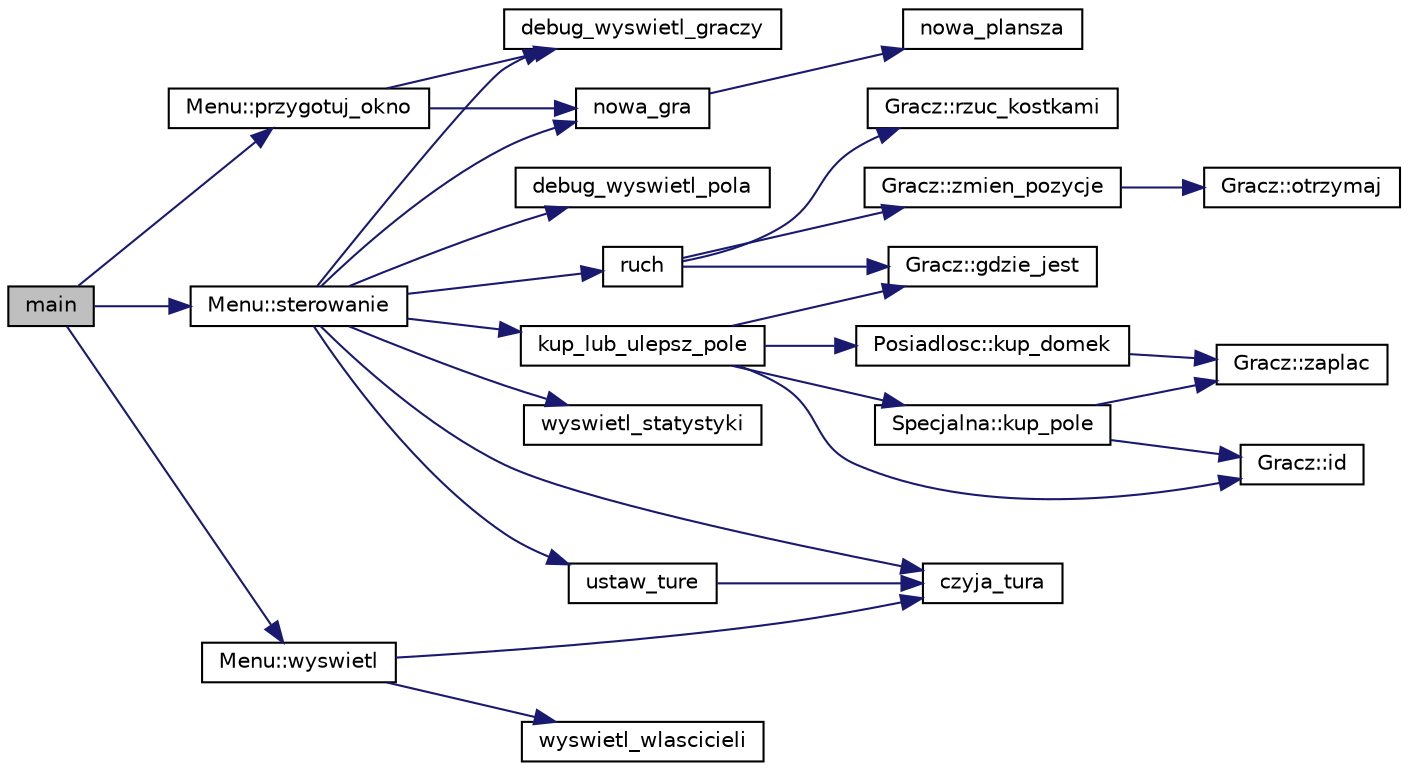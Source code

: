digraph "main"
{
 // LATEX_PDF_SIZE
  edge [fontname="Helvetica",fontsize="10",labelfontname="Helvetica",labelfontsize="10"];
  node [fontname="Helvetica",fontsize="10",shape=record];
  rankdir="LR";
  Node1 [label="main",height=0.2,width=0.4,color="black", fillcolor="grey75", style="filled", fontcolor="black",tooltip=" "];
  Node1 -> Node2 [color="midnightblue",fontsize="10",style="solid"];
  Node2 [label="Menu::przygotuj_okno",height=0.2,width=0.4,color="black", fillcolor="white", style="filled",URL="$class_menu.html#a274d24a9a25c6aa5e194ec3b66fc7245",tooltip="przygtowuje okno gry do wyświetlenia"];
  Node2 -> Node3 [color="midnightblue",fontsize="10",style="solid"];
  Node3 [label="debug_wyswietl_graczy",height=0.2,width=0.4,color="black", fillcolor="white", style="filled",URL="$funkcje_8cpp.html#a6c5dcb0a1f5377d9dca7485b7656a650",tooltip="(DEBUG) wyświetla statystyki graczy w konsoli"];
  Node2 -> Node4 [color="midnightblue",fontsize="10",style="solid"];
  Node4 [label="nowa_gra",height=0.2,width=0.4,color="black", fillcolor="white", style="filled",URL="$funkcje_8cpp.html#aacdd8db249aaae4d90457f4ab5b0ac8d",tooltip="tworzy nową grę"];
  Node4 -> Node5 [color="midnightblue",fontsize="10",style="solid"];
  Node5 [label="nowa_plansza",height=0.2,width=0.4,color="black", fillcolor="white", style="filled",URL="$funkcje_8cpp.html#a1ac3c8d2a2c3263aa1de332344622625",tooltip="tworzy nową planszę, wczytując ją z pliku .txt"];
  Node1 -> Node6 [color="midnightblue",fontsize="10",style="solid"];
  Node6 [label="Menu::sterowanie",height=0.2,width=0.4,color="black", fillcolor="white", style="filled",URL="$class_menu.html#a4dfd33c01ffd6a50b18eaf53a35bc4d2",tooltip="obsluguje sterowanie grą"];
  Node6 -> Node7 [color="midnightblue",fontsize="10",style="solid"];
  Node7 [label="czyja_tura",height=0.2,width=0.4,color="black", fillcolor="white", style="filled",URL="$funkcje_8cpp.html#aad3740b86a4266978288aafec74dffb8",tooltip="zwraca identyfikator gracza, który ma turę"];
  Node6 -> Node3 [color="midnightblue",fontsize="10",style="solid"];
  Node6 -> Node8 [color="midnightblue",fontsize="10",style="solid"];
  Node8 [label="debug_wyswietl_pola",height=0.2,width=0.4,color="black", fillcolor="white", style="filled",URL="$funkcje_8cpp.html#aff901c8ca46e154c08af4be938348a4e",tooltip="(DEBUG) wyświetla parametry pól w konsoli"];
  Node6 -> Node9 [color="midnightblue",fontsize="10",style="solid"];
  Node9 [label="kup_lub_ulepsz_pole",height=0.2,width=0.4,color="black", fillcolor="white", style="filled",URL="$funkcje_8cpp.html#a151549d2ec4f2ccde96af85cbbc33669",tooltip="kupuje lub ulepsza pole"];
  Node9 -> Node10 [color="midnightblue",fontsize="10",style="solid"];
  Node10 [label="Gracz::gdzie_jest",height=0.2,width=0.4,color="black", fillcolor="white", style="filled",URL="$class_gracz.html#afdc9d50cee093657a5e1739897221efe",tooltip="zwraca pozycje na ktorej znajduje sie gracz"];
  Node9 -> Node11 [color="midnightblue",fontsize="10",style="solid"];
  Node11 [label="Gracz::id",height=0.2,width=0.4,color="black", fillcolor="white", style="filled",URL="$class_gracz.html#a858548ee9ace1ac7acc8a744a34420f8",tooltip="zwraca identyfikator gracza"];
  Node9 -> Node12 [color="midnightblue",fontsize="10",style="solid"];
  Node12 [label="Posiadlosc::kup_domek",height=0.2,width=0.4,color="black", fillcolor="white", style="filled",URL="$class_posiadlosc.html#a4751faea37ac76af6db2278bae58bdb4",tooltip="kupuje domek na polu"];
  Node12 -> Node13 [color="midnightblue",fontsize="10",style="solid"];
  Node13 [label="Gracz::zaplac",height=0.2,width=0.4,color="black", fillcolor="white", style="filled",URL="$class_gracz.html#a18b1e1c55fe64c923060f8d627884002",tooltip="gracz placi podana kwote do banku"];
  Node9 -> Node14 [color="midnightblue",fontsize="10",style="solid"];
  Node14 [label="Specjalna::kup_pole",height=0.2,width=0.4,color="black", fillcolor="white", style="filled",URL="$class_specjalna.html#a23940b15662794ce9b7a2d49bb2a6e2a",tooltip="sprzedaje pole graczowi"];
  Node14 -> Node11 [color="midnightblue",fontsize="10",style="solid"];
  Node14 -> Node13 [color="midnightblue",fontsize="10",style="solid"];
  Node6 -> Node4 [color="midnightblue",fontsize="10",style="solid"];
  Node6 -> Node15 [color="midnightblue",fontsize="10",style="solid"];
  Node15 [label="ruch",height=0.2,width=0.4,color="black", fillcolor="white", style="filled",URL="$funkcje_8cpp.html#a7d91e89f12034613f087bae2cfc11bc8",tooltip="funkcja odpowiadająca za ruch gracza w jego turze"];
  Node15 -> Node10 [color="midnightblue",fontsize="10",style="solid"];
  Node15 -> Node16 [color="midnightblue",fontsize="10",style="solid"];
  Node16 [label="Gracz::rzuc_kostkami",height=0.2,width=0.4,color="black", fillcolor="white", style="filled",URL="$class_gracz.html#a9f5ee97ace374124b736081d70140c54",tooltip="zwraca liczbe wyrzucona przez gracza(2-12)"];
  Node15 -> Node17 [color="midnightblue",fontsize="10",style="solid"];
  Node17 [label="Gracz::zmien_pozycje",height=0.2,width=0.4,color="black", fillcolor="white", style="filled",URL="$class_gracz.html#ae82af23c4fc8f34ed844cd0d95579374",tooltip="zmienia pozycje gracza o podana odleglosc"];
  Node17 -> Node18 [color="midnightblue",fontsize="10",style="solid"];
  Node18 [label="Gracz::otrzymaj",height=0.2,width=0.4,color="black", fillcolor="white", style="filled",URL="$class_gracz.html#adc70b43039dcdfe80daf97e4fae8f994",tooltip="gracz otrzymuje podana kwote od banku"];
  Node6 -> Node19 [color="midnightblue",fontsize="10",style="solid"];
  Node19 [label="ustaw_ture",height=0.2,width=0.4,color="black", fillcolor="white", style="filled",URL="$funkcje_8cpp.html#a9d7318e79c83ccf050bfa9402f9913e5",tooltip="ustawia turę kolejnemu graczowi, który nie jest bankrutem przy okazji usuwa ewentualne błędy w system..."];
  Node19 -> Node7 [color="midnightblue",fontsize="10",style="solid"];
  Node6 -> Node20 [color="midnightblue",fontsize="10",style="solid"];
  Node20 [label="wyswietl_statystyki",height=0.2,width=0.4,color="black", fillcolor="white", style="filled",URL="$funkcje_8cpp.html#a2e1aa7df110079d123f7a6384f7ab4a8",tooltip="wyświetla statystyki graczy(identyfikator i stan konta)"];
  Node1 -> Node21 [color="midnightblue",fontsize="10",style="solid"];
  Node21 [label="Menu::wyswietl",height=0.2,width=0.4,color="black", fillcolor="white", style="filled",URL="$class_menu.html#a1f7f96660e3cfd503bbc97bd67fe8df1",tooltip="wyświetla grę"];
  Node21 -> Node7 [color="midnightblue",fontsize="10",style="solid"];
  Node21 -> Node22 [color="midnightblue",fontsize="10",style="solid"];
  Node22 [label="wyswietl_wlascicieli",height=0.2,width=0.4,color="black", fillcolor="white", style="filled",URL="$funkcje_8cpp.html#abea784ccbe06b67c5222913994e4ae3a",tooltip="wyświetla prostokąty przy polach w kolorze jego właściciela(w przypadku banku przeźroczyste)"];
}
